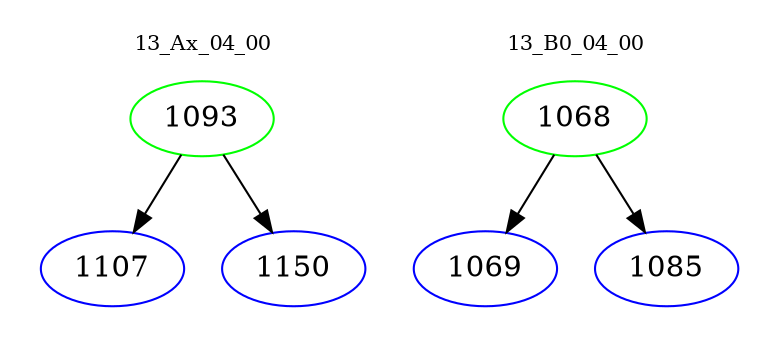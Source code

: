 digraph{
subgraph cluster_0 {
color = white
label = "13_Ax_04_00";
fontsize=10;
T0_1093 [label="1093", color="green"]
T0_1093 -> T0_1107 [color="black"]
T0_1107 [label="1107", color="blue"]
T0_1093 -> T0_1150 [color="black"]
T0_1150 [label="1150", color="blue"]
}
subgraph cluster_1 {
color = white
label = "13_B0_04_00";
fontsize=10;
T1_1068 [label="1068", color="green"]
T1_1068 -> T1_1069 [color="black"]
T1_1069 [label="1069", color="blue"]
T1_1068 -> T1_1085 [color="black"]
T1_1085 [label="1085", color="blue"]
}
}
